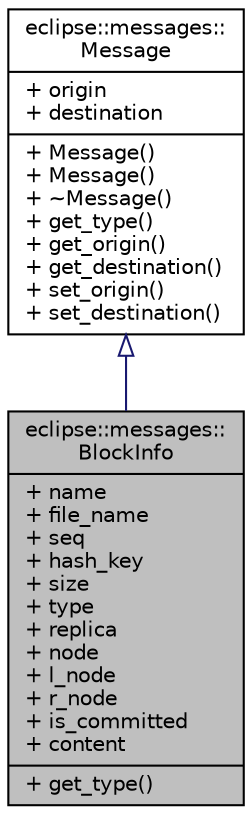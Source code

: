 digraph "eclipse::messages::BlockInfo"
{
  edge [fontname="Helvetica",fontsize="10",labelfontname="Helvetica",labelfontsize="10"];
  node [fontname="Helvetica",fontsize="10",shape=record];
  Node1 [label="{eclipse::messages::\lBlockInfo\n|+ name\l+ file_name\l+ seq\l+ hash_key\l+ size\l+ type\l+ replica\l+ node\l+ l_node\l+ r_node\l+ is_committed\l+ content\l|+ get_type()\l}",height=0.2,width=0.4,color="black", fillcolor="grey75", style="filled" fontcolor="black"];
  Node2 -> Node1 [dir="back",color="midnightblue",fontsize="10",style="solid",arrowtail="onormal",fontname="Helvetica"];
  Node2 [label="{eclipse::messages::\lMessage\n|+ origin\l+ destination\l|+ Message()\l+ Message()\l+ ~Message()\l+ get_type()\l+ get_origin()\l+ get_destination()\l+ set_origin()\l+ set_destination()\l}",height=0.2,width=0.4,color="black", fillcolor="white", style="filled",URL="$structeclipse_1_1messages_1_1Message.html"];
}
